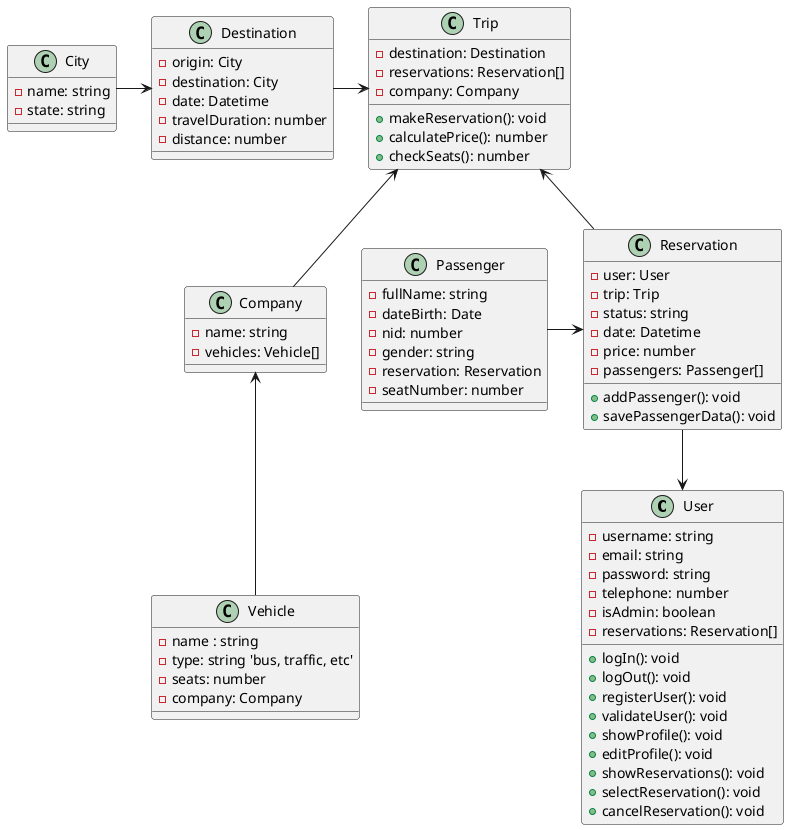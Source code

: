 @startuml PlatformUM

''' Aplication class diagram that provides travel services'''

class User {
    - username: string
    - email: string
    - password: string
    - telephone: number
    - isAdmin: boolean
    - reservations: Reservation[]
    + logIn(): void
    + logOut(): void
    + registerUser(): void
    + validateUser(): void
    + showProfile(): void
    + editProfile(): void
    + showReservations(): void
    + selectReservation(): void
    + cancelReservation(): void
}

' Add data of the vehicle
class Vehicle {
    - name : string
    - type: string 'bus, traffic, etc'
    - seats: number
    - company: Company
}

' *Add data of the company
class Company {
    - name: string
    - vehicles: Vehicle[]
}

class Destination {
    - origin: City
    - destination: City
    - date: Datetime
    - travelDuration: number
    - distance: number
}

class Trip {
    - destination: Destination
    - reservations: Reservation[]
    - company: Company
    + makeReservation(): void
    + calculatePrice(): number
    + checkSeats(): number
}

class Reservation {
    - user: User
    - trip: Trip
    - status: string
    - date: Datetime
    - price: number
    - passengers: Passenger[]
    + addPassenger(): void
    + savePassengerData(): void
}

class City {
    - name: string
    - state: string
}

class Passenger {
    - fullName: string
    - dateBirth: Date
    - nid: number
    - gender: string
    - reservation: Reservation
    - seatNumber: number
}

City -r-> Destination
Destination -r-> Trip
Passenger --r--> Reservation
Reservation -u-> Trip
Reservation -d-> User
Vehicle -u-> Company
Company -u-> Trip
 
@enduml
